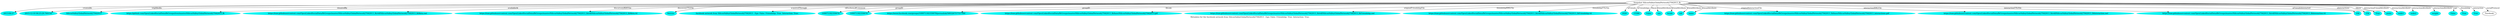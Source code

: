 digraph  {
	graph [label="Metadata for the facebook network from SiliconValleyGlobalNetwork27042013 . Ego: False. Friendship: True. Interaction: True."];
	node [label="\N"];
	0	 [color="#02F3F1",
		label="2013-04-27",
		style=filled];
	"Snapshot SiliconValleyGlobalNetwork27042013_fb" -> 0	 [label=createdAt];
	1	 [color="#02F3F1",
		label="2015-12-10 04:23:29.760154",
		style=filled];
	"Snapshot SiliconValleyGlobalNetwork27042013_fb" -> 1	 [label=triplifiedIn];
	2	 [color="#02F3F1",
		label=SiliconValleyGlobalNetwork27042013,
		style=filled];
	"Snapshot SiliconValleyGlobalNetwork27042013_fb" -> 2	 [label=donatedBy];
	3	 [color="#02F3F1",
		label="https://github.com/OpenLinkedSocialData/fbGroups/tree/master/SiliconValleyGlobalNetwork27042013_fb",
		style=filled];
	"Snapshot SiliconValleyGlobalNetwork27042013_fb" -> 3	 [label=availableAt];
	4	 [color="#02F3F1",
		label="https://raw.githubusercontent.com/OpenLinkedSocialData/fbGroups/master/SiliconValleyGlobalNetwork27042013_fb/rdf/SiliconValleyGlobalNetwork27042013_\
fbMeta.owl",
		style=filled];
	"Snapshot SiliconValleyGlobalNetwork27042013_fb" -> 4	 [label=discorveryRDFFile];
	5	 [color="#02F3F1",
		label="https://raw.githubusercontent.com/OpenLinkedSocialData/fbGroups/master/SiliconValleyGlobalNetwork27042013_fb/rdf/SiliconValleyGlobalNetwork27042013_\
fbMeta.ttl",
		style=filled];
	"Snapshot SiliconValleyGlobalNetwork27042013_fb" -> 5	 [label=discoveryTTLFile];
	6	 [color="#02F3F1",
		label=Netvizz,
		style=filled];
	"Snapshot SiliconValleyGlobalNetwork27042013_fb" -> 6	 [label=acquiredThrough];
	7	 [color="#02F3F1",
		label="facebook network from SiliconValleyGlobalNetwork27042013 . Ego: False. Friendship: True. Interaction: True.",
		style=filled];
	"Snapshot SiliconValleyGlobalNetwork27042013_fb" -> 7	 [label="rdf-schema#comment"];
	8	 [color="#02F3F1",
		label=109971182359978,
		style=filled];
	"Snapshot SiliconValleyGlobalNetwork27042013_fb" -> 8	 [label=groupID];
	9	 [color="#02F3F1",
		label=109971182359978,
		style=filled];
	"Snapshot SiliconValleyGlobalNetwork27042013_fb" -> 9	 [label=groupID];
	10	 [color="#02F3F1",
		label="https://www.facebook.com/groups/109971182359978/permalink/589326757757749/",
		style=filled];
	"Snapshot SiliconValleyGlobalNetwork27042013_fb" -> 10	 [label=fbLink];
	11	 [color="#02F3F1",
		label="https://raw.githubusercontent.com/OpenLinkedSocialData/fbGroups/master/SiliconValleyGlobalNetwork27042013_fb/base/SiliconValleyGlobalNetwork27042013.gdf",
		style=filled];
	"Snapshot SiliconValleyGlobalNetwork27042013_fb" -> 11	 [label=originalFriendshipFile];
	12	 [color="#02F3F1",
		label="https://raw.githubusercontent.com/OpenLinkedSocialData/fbGroups/master/SiliconValleyGlobalNetwork27042013_fb/rdf/SiliconValleyGlobalNetwork27042013_\
fbFriendship.owl",
		style=filled];
	"Snapshot SiliconValleyGlobalNetwork27042013_fb" -> 12	 [label=friendshipXMLFile];
	13	 [color="#02F3F1",
		label="https://raw.githubusercontent.com/OpenLinkedSocialData/fbGroups/master/SiliconValleyGlobalNetwork27042013_fb/rdf/SiliconValleyGlobalNetwork27042013_\
fbFriendship.ttl",
		style=filled];
	"Snapshot SiliconValleyGlobalNetwork27042013_fb" -> 13	 [label=friendshipTTLFile];
	14	 [color="#02F3F1",
		label=2026,
		style=filled];
	"Snapshot SiliconValleyGlobalNetwork27042013_fb" -> 14	 [label=nFriends];
	15	 [color="#02F3F1",
		label=15586,
		style=filled];
	"Snapshot SiliconValleyGlobalNetwork27042013_fb" -> 15	 [label=nFriendships];
	16	 [color="#02F3F1",
		label=False,
		style=filled];
	"Snapshot SiliconValleyGlobalNetwork27042013_fb" -> 16	 [label=fAnon];
	17	 [color="#02F3F1",
		label=sex,
		style=filled];
	"Snapshot SiliconValleyGlobalNetwork27042013_fb" -> 17	 [label=friendAttribute];
	18	 [color="#02F3F1",
		label=locale,
		style=filled];
	"Snapshot SiliconValleyGlobalNetwork27042013_fb" -> 18	 [label=friendAttribute];
	19	 [color="#02F3F1",
		label=uid,
		style=filled];
	"Snapshot SiliconValleyGlobalNetwork27042013_fb" -> 19	 [label=friendAttribute];
	20	 [color="#02F3F1",
		label=name,
		style=filled];
	"Snapshot SiliconValleyGlobalNetwork27042013_fb" -> 20	 [label=friendAttribute];
	21	 [color="#02F3F1",
		label="https://raw.githubusercontent.com/OpenLinkedSocialData/fbGroups/master/SiliconValleyGlobalNetwork27042013_fb/base/SiliconValleyGlobalNetwork27042013_\
interactions.gdf",
		style=filled];
	"Snapshot SiliconValleyGlobalNetwork27042013_fb" -> 21	 [label=originalInteractionFile];
	22	 [color="#02F3F1",
		label="https://raw.githubusercontent.com/OpenLinkedSocialData/fbGroups/master/SiliconValleyGlobalNetwork27042013_fb/rdf/SiliconValleyGlobalNetwork27042013_\
fbInteraction.owl",
		style=filled];
	"Snapshot SiliconValleyGlobalNetwork27042013_fb" -> 22	 [label=interactionXMLFile];
	23	 [color="#02F3F1",
		label="https://raw.githubusercontent.com/OpenLinkedSocialData/fbGroups/master/SiliconValleyGlobalNetwork27042013_fb/rdf/SiliconValleyGlobalNetwork27042013_\
fbInteraction.ttl",
		style=filled];
	"Snapshot SiliconValleyGlobalNetwork27042013_fb" -> 23	 [label=interactionTTLFile];
	24	 [color="#02F3F1",
		label=104,
		style=filled];
	"Snapshot SiliconValleyGlobalNetwork27042013_fb" -> 24	 [label=nFriendsInteracted];
	25	 [color="#02F3F1",
		label=154,
		style=filled];
	"Snapshot SiliconValleyGlobalNetwork27042013_fb" -> 25	 [label=nInteractions];
	26	 [color="#02F3F1",
		label=True,
		style=filled];
	"Snapshot SiliconValleyGlobalNetwork27042013_fb" -> 26	 [label=iAnon];
	27	 [color="#02F3F1",
		label=posts,
		style=filled];
	"Snapshot SiliconValleyGlobalNetwork27042013_fb" -> 27	 [label=interactionFriendAttribute];
	28	 [color="#02F3F1",
		label=node1,
		style=filled];
	"Snapshot SiliconValleyGlobalNetwork27042013_fb" -> 28	 [label=interactionAttribute];
	29	 [color="#02F3F1",
		label=node2,
		style=filled];
	"Snapshot SiliconValleyGlobalNetwork27042013_fb" -> 29	 [label=interactionAttribute];
	30	 [color="#02F3F1",
		label=weight,
		style=filled];
	"Snapshot SiliconValleyGlobalNetwork27042013_fb" -> 30	 [label=interactionAttribute];
	31	 [color="#02F3F1",
		label=False,
		style=filled];
	"Snapshot SiliconValleyGlobalNetwork27042013_fb" -> 31	 [label=ego];
	32	 [color="#02F3F1",
		label=True,
		style=filled];
	"Snapshot SiliconValleyGlobalNetwork27042013_fb" -> 32	 [label=friendship];
	33	 [color="#02F3F1",
		label=True,
		style=filled];
	"Snapshot SiliconValleyGlobalNetwork27042013_fb" -> 33	 [label=interaction];
	"Snapshot SiliconValleyGlobalNetwork27042013_fb" -> Facebook	 [label=socialProtocol];
}
